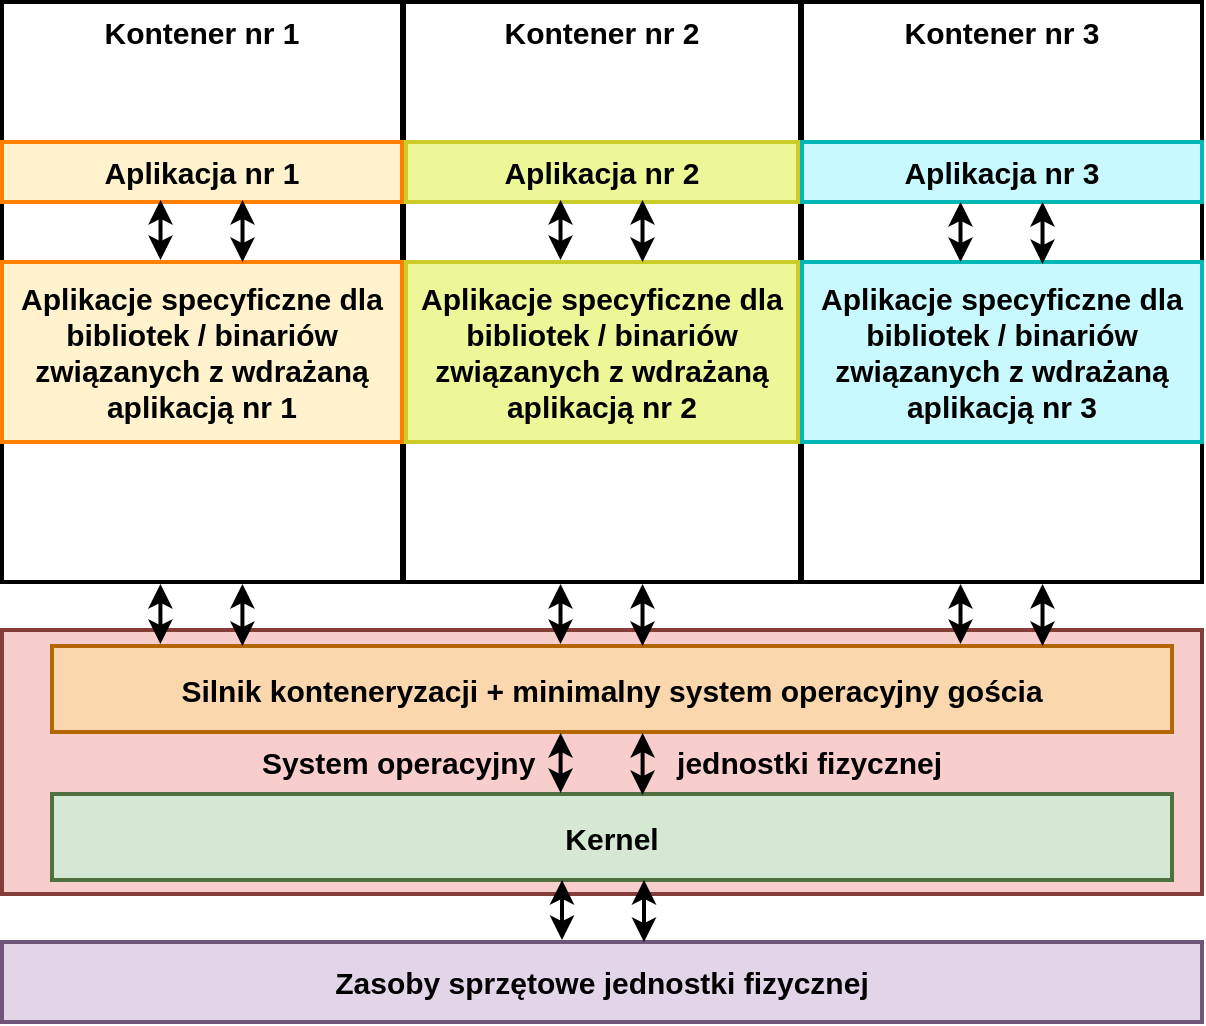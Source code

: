 <mxfile version="14.7.6" type="github">
  <diagram id="-4Z6FOAkE3qTFUZ1h70r" name="Page-1">
    <mxGraphModel dx="1038" dy="592" grid="1" gridSize="10" guides="1" tooltips="1" connect="1" arrows="1" fold="1" page="1" pageScale="1" pageWidth="850" pageHeight="1100" math="0" shadow="0">
      <root>
        <mxCell id="0" />
        <mxCell id="1" parent="0" />
        <mxCell id="olDZwoAkccoX-fCX4pLG-18" value="&lt;b style=&quot;font-size: 15px&quot;&gt;Kontener nr 3&lt;br style=&quot;font-size: 15px&quot;&gt;&lt;/b&gt;" style="rounded=0;whiteSpace=wrap;html=1;fontSize=15;strokeWidth=2;horizontal=1;align=center;verticalAlign=top;" parent="1" vertex="1">
          <mxGeometry x="520" y="40" width="200" height="290" as="geometry" />
        </mxCell>
        <mxCell id="olDZwoAkccoX-fCX4pLG-19" value="&lt;b style=&quot;font-size: 15px&quot;&gt;Kontener nr 2&lt;br style=&quot;font-size: 15px&quot;&gt;&lt;/b&gt;" style="rounded=0;whiteSpace=wrap;html=1;fontSize=15;strokeWidth=2;horizontal=1;align=center;verticalAlign=top;" parent="1" vertex="1">
          <mxGeometry x="321" y="40" width="198" height="290" as="geometry" />
        </mxCell>
        <mxCell id="olDZwoAkccoX-fCX4pLG-20" value="&lt;b style=&quot;font-size: 15px&quot;&gt;Kontener nr 1&lt;br style=&quot;font-size: 15px&quot;&gt;&lt;/b&gt;" style="rounded=0;whiteSpace=wrap;html=1;fontSize=15;strokeWidth=2;horizontal=1;align=center;verticalAlign=top;" parent="1" vertex="1">
          <mxGeometry x="120" y="40" width="200" height="290" as="geometry" />
        </mxCell>
        <mxCell id="olDZwoAkccoX-fCX4pLG-1" value="Zasoby sprzętowe jednostki fizycznej" style="rounded=0;whiteSpace=wrap;html=1;fontStyle=1;fontSize=15;fillColor=#e1d5e7;strokeWidth=2;strokeColor=#6F557A;" parent="1" vertex="1">
          <mxGeometry x="120" y="510" width="600" height="40" as="geometry" />
        </mxCell>
        <mxCell id="olDZwoAkccoX-fCX4pLG-2" value="System operacyjny&amp;nbsp; &amp;nbsp; &amp;nbsp; &amp;nbsp; &amp;nbsp; &amp;nbsp; &amp;nbsp; &amp;nbsp; &amp;nbsp;jednostki fizycznej" style="rounded=0;whiteSpace=wrap;html=1;fontStyle=1;fontSize=15;fillColor=#f8cecc;strokeWidth=2;strokeColor=#853D3A;verticalAlign=middle;" parent="1" vertex="1">
          <mxGeometry x="120" y="354" width="600" height="132" as="geometry" />
        </mxCell>
        <mxCell id="olDZwoAkccoX-fCX4pLG-4" value="Kernel" style="rounded=0;whiteSpace=wrap;html=1;fontStyle=1;fontSize=15;fillColor=#d5e8d4;strokeWidth=2;strokeColor=#517040;" parent="1" vertex="1">
          <mxGeometry x="145" y="436" width="560" height="43" as="geometry" />
        </mxCell>
        <mxCell id="olDZwoAkccoX-fCX4pLG-5" value="&lt;font color=&quot;#000000&quot;&gt;Silnik konteneryzacji + minimalny system operacyjny gościa&lt;/font&gt;" style="rounded=0;whiteSpace=wrap;html=1;fontStyle=1;fontSize=15;strokeWidth=2;fillColor=#fad7ac;strokeColor=#b46504;" parent="1" vertex="1">
          <mxGeometry x="145" y="362" width="560" height="43" as="geometry" />
        </mxCell>
        <mxCell id="olDZwoAkccoX-fCX4pLG-6" value="" style="endArrow=classic;startArrow=classic;html=1;fontSize=16;strokeWidth=2;" parent="1" edge="1">
          <mxGeometry width="50" height="50" relative="1" as="geometry">
            <mxPoint x="441" y="510" as="sourcePoint" />
            <mxPoint x="441" y="479" as="targetPoint" />
          </mxGeometry>
        </mxCell>
        <mxCell id="olDZwoAkccoX-fCX4pLG-7" value="" style="endArrow=classic;startArrow=classic;html=1;fontSize=16;strokeWidth=2;" parent="1" edge="1">
          <mxGeometry width="50" height="50" relative="1" as="geometry">
            <mxPoint x="400" y="509" as="sourcePoint" />
            <mxPoint x="400" y="479" as="targetPoint" />
          </mxGeometry>
        </mxCell>
        <mxCell id="olDZwoAkccoX-fCX4pLG-24" value="" style="endArrow=classic;startArrow=classic;html=1;fontSize=16;strokeWidth=2;" parent="1" edge="1">
          <mxGeometry width="50" height="50" relative="1" as="geometry">
            <mxPoint x="240.21" y="362" as="sourcePoint" />
            <mxPoint x="240.21" y="331" as="targetPoint" />
          </mxGeometry>
        </mxCell>
        <mxCell id="olDZwoAkccoX-fCX4pLG-25" value="" style="endArrow=classic;startArrow=classic;html=1;fontSize=16;strokeWidth=2;" parent="1" edge="1">
          <mxGeometry width="50" height="50" relative="1" as="geometry">
            <mxPoint x="199.21" y="361" as="sourcePoint" />
            <mxPoint x="199.21" y="331" as="targetPoint" />
          </mxGeometry>
        </mxCell>
        <mxCell id="olDZwoAkccoX-fCX4pLG-33" value="Aplikacja nr 1" style="rounded=0;whiteSpace=wrap;html=1;fontStyle=1;fontSize=15;fillColor=#fff2cc;strokeColor=#FF8000;strokeWidth=2;" parent="1" vertex="1">
          <mxGeometry x="120" y="110" width="200" height="30" as="geometry" />
        </mxCell>
        <mxCell id="olDZwoAkccoX-fCX4pLG-34" value="&lt;span style=&quot;font-size: 15px; font-weight: 700;&quot;&gt;Aplikacja nr 2&lt;/span&gt;" style="rounded=0;whiteSpace=wrap;html=1;fillColor=#EDF797;strokeColor=#CCCC29;strokeWidth=2;fontSize=15;" parent="1" vertex="1">
          <mxGeometry x="322" y="110" width="196" height="30" as="geometry" />
        </mxCell>
        <mxCell id="olDZwoAkccoX-fCX4pLG-35" value="&lt;span style=&quot;font-size: 15px; font-weight: 700;&quot;&gt;Aplikacja nr 3&lt;/span&gt;" style="rounded=0;whiteSpace=wrap;html=1;fillColor=#C7F9FF;strokeColor=#00B8B8;strokeWidth=2;fontSize=15;" parent="1" vertex="1">
          <mxGeometry x="520" y="110" width="200" height="30" as="geometry" />
        </mxCell>
        <mxCell id="olDZwoAkccoX-fCX4pLG-36" value="&lt;b&gt;Aplikacje specyficzne dla bibliotek / binariów&lt;br&gt;związanych z wdrażaną aplikacją nr 1&lt;/b&gt;" style="rounded=0;whiteSpace=wrap;html=1;fontStyle=1;fontSize=15;fillColor=#fff2cc;strokeColor=#FF8000;strokeWidth=2;" parent="1" vertex="1">
          <mxGeometry x="120" y="170" width="200" height="90" as="geometry" />
        </mxCell>
        <mxCell id="olDZwoAkccoX-fCX4pLG-37" value="&lt;b&gt;Aplikacje specyficzne dla bibliotek / binariów&lt;br&gt;związanych z wdrażaną aplikacją nr 2&lt;/b&gt;" style="rounded=0;whiteSpace=wrap;html=1;fillColor=#EDF797;strokeColor=#CCCC29;strokeWidth=2;fontSize=15;" parent="1" vertex="1">
          <mxGeometry x="322" y="170" width="196" height="90" as="geometry" />
        </mxCell>
        <mxCell id="olDZwoAkccoX-fCX4pLG-38" value="&lt;b&gt;Aplikacje specyficzne dla bibliotek / binariów&lt;br&gt;związanych z wdrażaną aplikacją nr 3&lt;br&gt;&lt;/b&gt;" style="rounded=0;whiteSpace=wrap;html=1;fillColor=#C7F9FF;strokeColor=#00B8B8;strokeWidth=2;fontSize=15;" parent="1" vertex="1">
          <mxGeometry x="520" y="170" width="200" height="90" as="geometry" />
        </mxCell>
        <mxCell id="olDZwoAkccoX-fCX4pLG-39" value="" style="endArrow=classic;startArrow=classic;html=1;fontSize=16;strokeWidth=2;" parent="1" edge="1">
          <mxGeometry width="50" height="50" relative="1" as="geometry">
            <mxPoint x="440.26" y="170" as="sourcePoint" />
            <mxPoint x="440.26" y="139" as="targetPoint" />
          </mxGeometry>
        </mxCell>
        <mxCell id="olDZwoAkccoX-fCX4pLG-40" value="" style="endArrow=classic;startArrow=classic;html=1;fontSize=16;strokeWidth=2;" parent="1" edge="1">
          <mxGeometry width="50" height="50" relative="1" as="geometry">
            <mxPoint x="399.26" y="169" as="sourcePoint" />
            <mxPoint x="399.26" y="139" as="targetPoint" />
          </mxGeometry>
        </mxCell>
        <mxCell id="olDZwoAkccoX-fCX4pLG-41" value="" style="endArrow=classic;startArrow=classic;html=1;fontSize=16;strokeWidth=2;" parent="1" edge="1">
          <mxGeometry width="50" height="50" relative="1" as="geometry">
            <mxPoint x="240.26" y="170" as="sourcePoint" />
            <mxPoint x="240.26" y="139" as="targetPoint" />
          </mxGeometry>
        </mxCell>
        <mxCell id="olDZwoAkccoX-fCX4pLG-42" value="" style="endArrow=classic;startArrow=classic;html=1;fontSize=16;strokeWidth=2;" parent="1" edge="1">
          <mxGeometry width="50" height="50" relative="1" as="geometry">
            <mxPoint x="199.26" y="169" as="sourcePoint" />
            <mxPoint x="199.26" y="139" as="targetPoint" />
          </mxGeometry>
        </mxCell>
        <mxCell id="olDZwoAkccoX-fCX4pLG-43" value="" style="endArrow=classic;startArrow=classic;html=1;fontSize=16;strokeWidth=2;" parent="1" edge="1">
          <mxGeometry width="50" height="50" relative="1" as="geometry">
            <mxPoint x="640.26" y="171" as="sourcePoint" />
            <mxPoint x="640.26" y="140" as="targetPoint" />
          </mxGeometry>
        </mxCell>
        <mxCell id="olDZwoAkccoX-fCX4pLG-44" value="" style="endArrow=classic;startArrow=classic;html=1;fontSize=16;strokeWidth=2;" parent="1" edge="1">
          <mxGeometry width="50" height="50" relative="1" as="geometry">
            <mxPoint x="599.26" y="170" as="sourcePoint" />
            <mxPoint x="599.26" y="140" as="targetPoint" />
          </mxGeometry>
        </mxCell>
        <mxCell id="olDZwoAkccoX-fCX4pLG-45" value="" style="endArrow=classic;startArrow=classic;html=1;fontSize=16;strokeWidth=2;" parent="1" edge="1">
          <mxGeometry width="50" height="50" relative="1" as="geometry">
            <mxPoint x="440.26" y="362" as="sourcePoint" />
            <mxPoint x="440.26" y="331" as="targetPoint" />
          </mxGeometry>
        </mxCell>
        <mxCell id="olDZwoAkccoX-fCX4pLG-46" value="" style="endArrow=classic;startArrow=classic;html=1;fontSize=16;strokeWidth=2;" parent="1" edge="1">
          <mxGeometry width="50" height="50" relative="1" as="geometry">
            <mxPoint x="399.26" y="361" as="sourcePoint" />
            <mxPoint x="399.26" y="331" as="targetPoint" />
          </mxGeometry>
        </mxCell>
        <mxCell id="olDZwoAkccoX-fCX4pLG-47" value="" style="endArrow=classic;startArrow=classic;html=1;fontSize=16;strokeWidth=2;" parent="1" edge="1">
          <mxGeometry width="50" height="50" relative="1" as="geometry">
            <mxPoint x="640.26" y="362" as="sourcePoint" />
            <mxPoint x="640.26" y="331" as="targetPoint" />
          </mxGeometry>
        </mxCell>
        <mxCell id="olDZwoAkccoX-fCX4pLG-48" value="" style="endArrow=classic;startArrow=classic;html=1;fontSize=16;strokeWidth=2;" parent="1" edge="1">
          <mxGeometry width="50" height="50" relative="1" as="geometry">
            <mxPoint x="599.26" y="361" as="sourcePoint" />
            <mxPoint x="599.26" y="331" as="targetPoint" />
          </mxGeometry>
        </mxCell>
        <mxCell id="olDZwoAkccoX-fCX4pLG-49" value="" style="endArrow=classic;startArrow=classic;html=1;fontSize=16;strokeWidth=2;" parent="1" edge="1">
          <mxGeometry width="50" height="50" relative="1" as="geometry">
            <mxPoint x="440.3" y="436.5" as="sourcePoint" />
            <mxPoint x="440.3" y="405.5" as="targetPoint" />
          </mxGeometry>
        </mxCell>
        <mxCell id="olDZwoAkccoX-fCX4pLG-50" value="" style="endArrow=classic;startArrow=classic;html=1;fontSize=16;strokeWidth=2;" parent="1" edge="1">
          <mxGeometry width="50" height="50" relative="1" as="geometry">
            <mxPoint x="399.3" y="435.5" as="sourcePoint" />
            <mxPoint x="399.3" y="405.5" as="targetPoint" />
          </mxGeometry>
        </mxCell>
      </root>
    </mxGraphModel>
  </diagram>
</mxfile>
